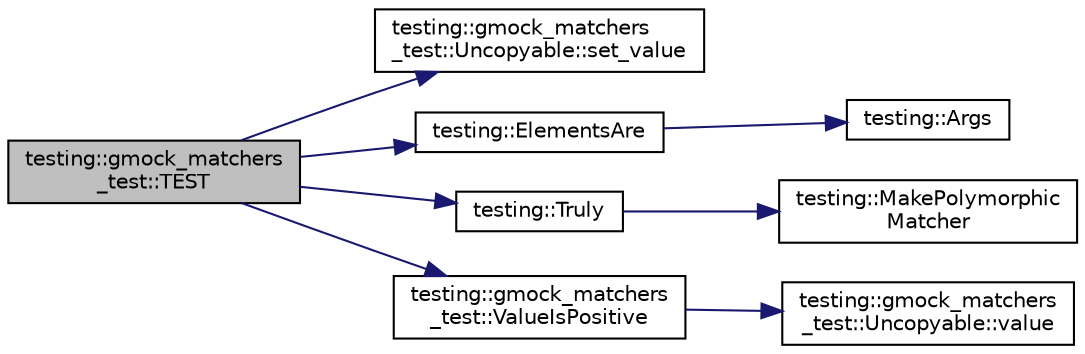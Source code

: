 digraph "testing::gmock_matchers_test::TEST"
{
  edge [fontname="Helvetica",fontsize="10",labelfontname="Helvetica",labelfontsize="10"];
  node [fontname="Helvetica",fontsize="10",shape=record];
  rankdir="LR";
  Node1744 [label="testing::gmock_matchers\l_test::TEST",height=0.2,width=0.4,color="black", fillcolor="grey75", style="filled", fontcolor="black"];
  Node1744 -> Node1745 [color="midnightblue",fontsize="10",style="solid",fontname="Helvetica"];
  Node1745 [label="testing::gmock_matchers\l_test::Uncopyable::set_value",height=0.2,width=0.4,color="black", fillcolor="white", style="filled",URL="$d7/da6/classtesting_1_1gmock__matchers__test_1_1_uncopyable.html#a3f30b54f22caac3aa7e6fb79012dc52f"];
  Node1744 -> Node1746 [color="midnightblue",fontsize="10",style="solid",fontname="Helvetica"];
  Node1746 [label="testing::ElementsAre",height=0.2,width=0.4,color="black", fillcolor="white", style="filled",URL="$d0/d75/namespacetesting.html#a79cf4ae694bf8231dcf283b325405f27"];
  Node1746 -> Node1747 [color="midnightblue",fontsize="10",style="solid",fontname="Helvetica"];
  Node1747 [label="testing::Args",height=0.2,width=0.4,color="black", fillcolor="white", style="filled",URL="$d0/d75/namespacetesting.html#aaca153f67b689b8b9d5b8c67ecf8cee4"];
  Node1744 -> Node1748 [color="midnightblue",fontsize="10",style="solid",fontname="Helvetica"];
  Node1748 [label="testing::Truly",height=0.2,width=0.4,color="black", fillcolor="white", style="filled",URL="$d0/d75/namespacetesting.html#a5faf05cfaae6074439960048e478b1c8"];
  Node1748 -> Node1749 [color="midnightblue",fontsize="10",style="solid",fontname="Helvetica"];
  Node1749 [label="testing::MakePolymorphic\lMatcher",height=0.2,width=0.4,color="black", fillcolor="white", style="filled",URL="$d0/d75/namespacetesting.html#a667ca94f190ec2e17ee2fbfdb7d3da04"];
  Node1744 -> Node1750 [color="midnightblue",fontsize="10",style="solid",fontname="Helvetica"];
  Node1750 [label="testing::gmock_matchers\l_test::ValueIsPositive",height=0.2,width=0.4,color="black", fillcolor="white", style="filled",URL="$d5/de1/namespacetesting_1_1gmock__matchers__test.html#a7c429b4fa8a7835724d9e28033e908b2"];
  Node1750 -> Node1751 [color="midnightblue",fontsize="10",style="solid",fontname="Helvetica"];
  Node1751 [label="testing::gmock_matchers\l_test::Uncopyable::value",height=0.2,width=0.4,color="black", fillcolor="white", style="filled",URL="$d7/da6/classtesting_1_1gmock__matchers__test_1_1_uncopyable.html#a23512131b948e40ded06555848829866"];
}
